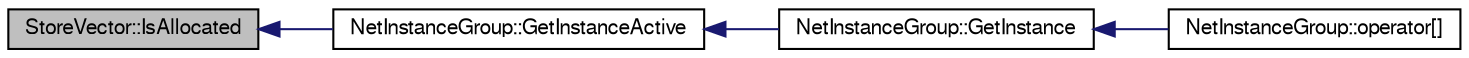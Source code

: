 digraph G
{
  edge [fontname="FreeSans",fontsize="10",labelfontname="FreeSans",labelfontsize="10"];
  node [fontname="FreeSans",fontsize="10",shape=record];
  rankdir=LR;
  Node1 [label="StoreVector::IsAllocated",height=0.2,width=0.4,color="black", fillcolor="grey75", style="filled" fontcolor="black"];
  Node1 -> Node2 [dir=back,color="midnightblue",fontsize="10",style="solid",fontname="FreeSans"];
  Node2 [label="NetInstanceGroup::GetInstanceActive",height=0.2,width=0.4,color="black", fillcolor="white", style="filled",URL="$class_net_instance_group.html#af6a5f08ff3e912743d9528c9ae4f0c9e"];
  Node2 -> Node3 [dir=back,color="midnightblue",fontsize="10",style="solid",fontname="FreeSans"];
  Node3 [label="NetInstanceGroup::GetInstance",height=0.2,width=0.4,color="black", fillcolor="white", style="filled",URL="$class_net_instance_group.html#a049bd9d986e404931a22216173dec79b"];
  Node3 -> Node4 [dir=back,color="midnightblue",fontsize="10",style="solid",fontname="FreeSans"];
  Node4 [label="NetInstanceGroup::operator[]",height=0.2,width=0.4,color="black", fillcolor="white", style="filled",URL="$class_net_instance_group.html#a3a35db5047dfc303aa66e7793bb16fd2"];
}
